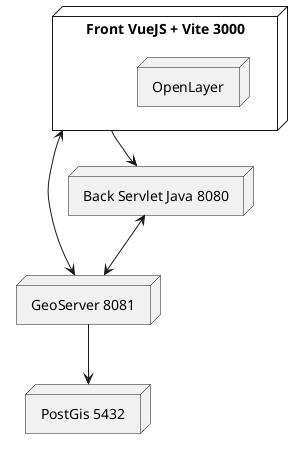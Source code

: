@startuml

node "PostGis 5432" as PostGis
node "GeoServer 8081" as GeoServer

node "Front VueJS + Vite 3000" as front{
  node OpenLayer
}

node "Back Servlet Java 8080" as back


GeoServer --> PostGis

back <--> GeoServer
front <--> GeoServer

front --> back

@enduml